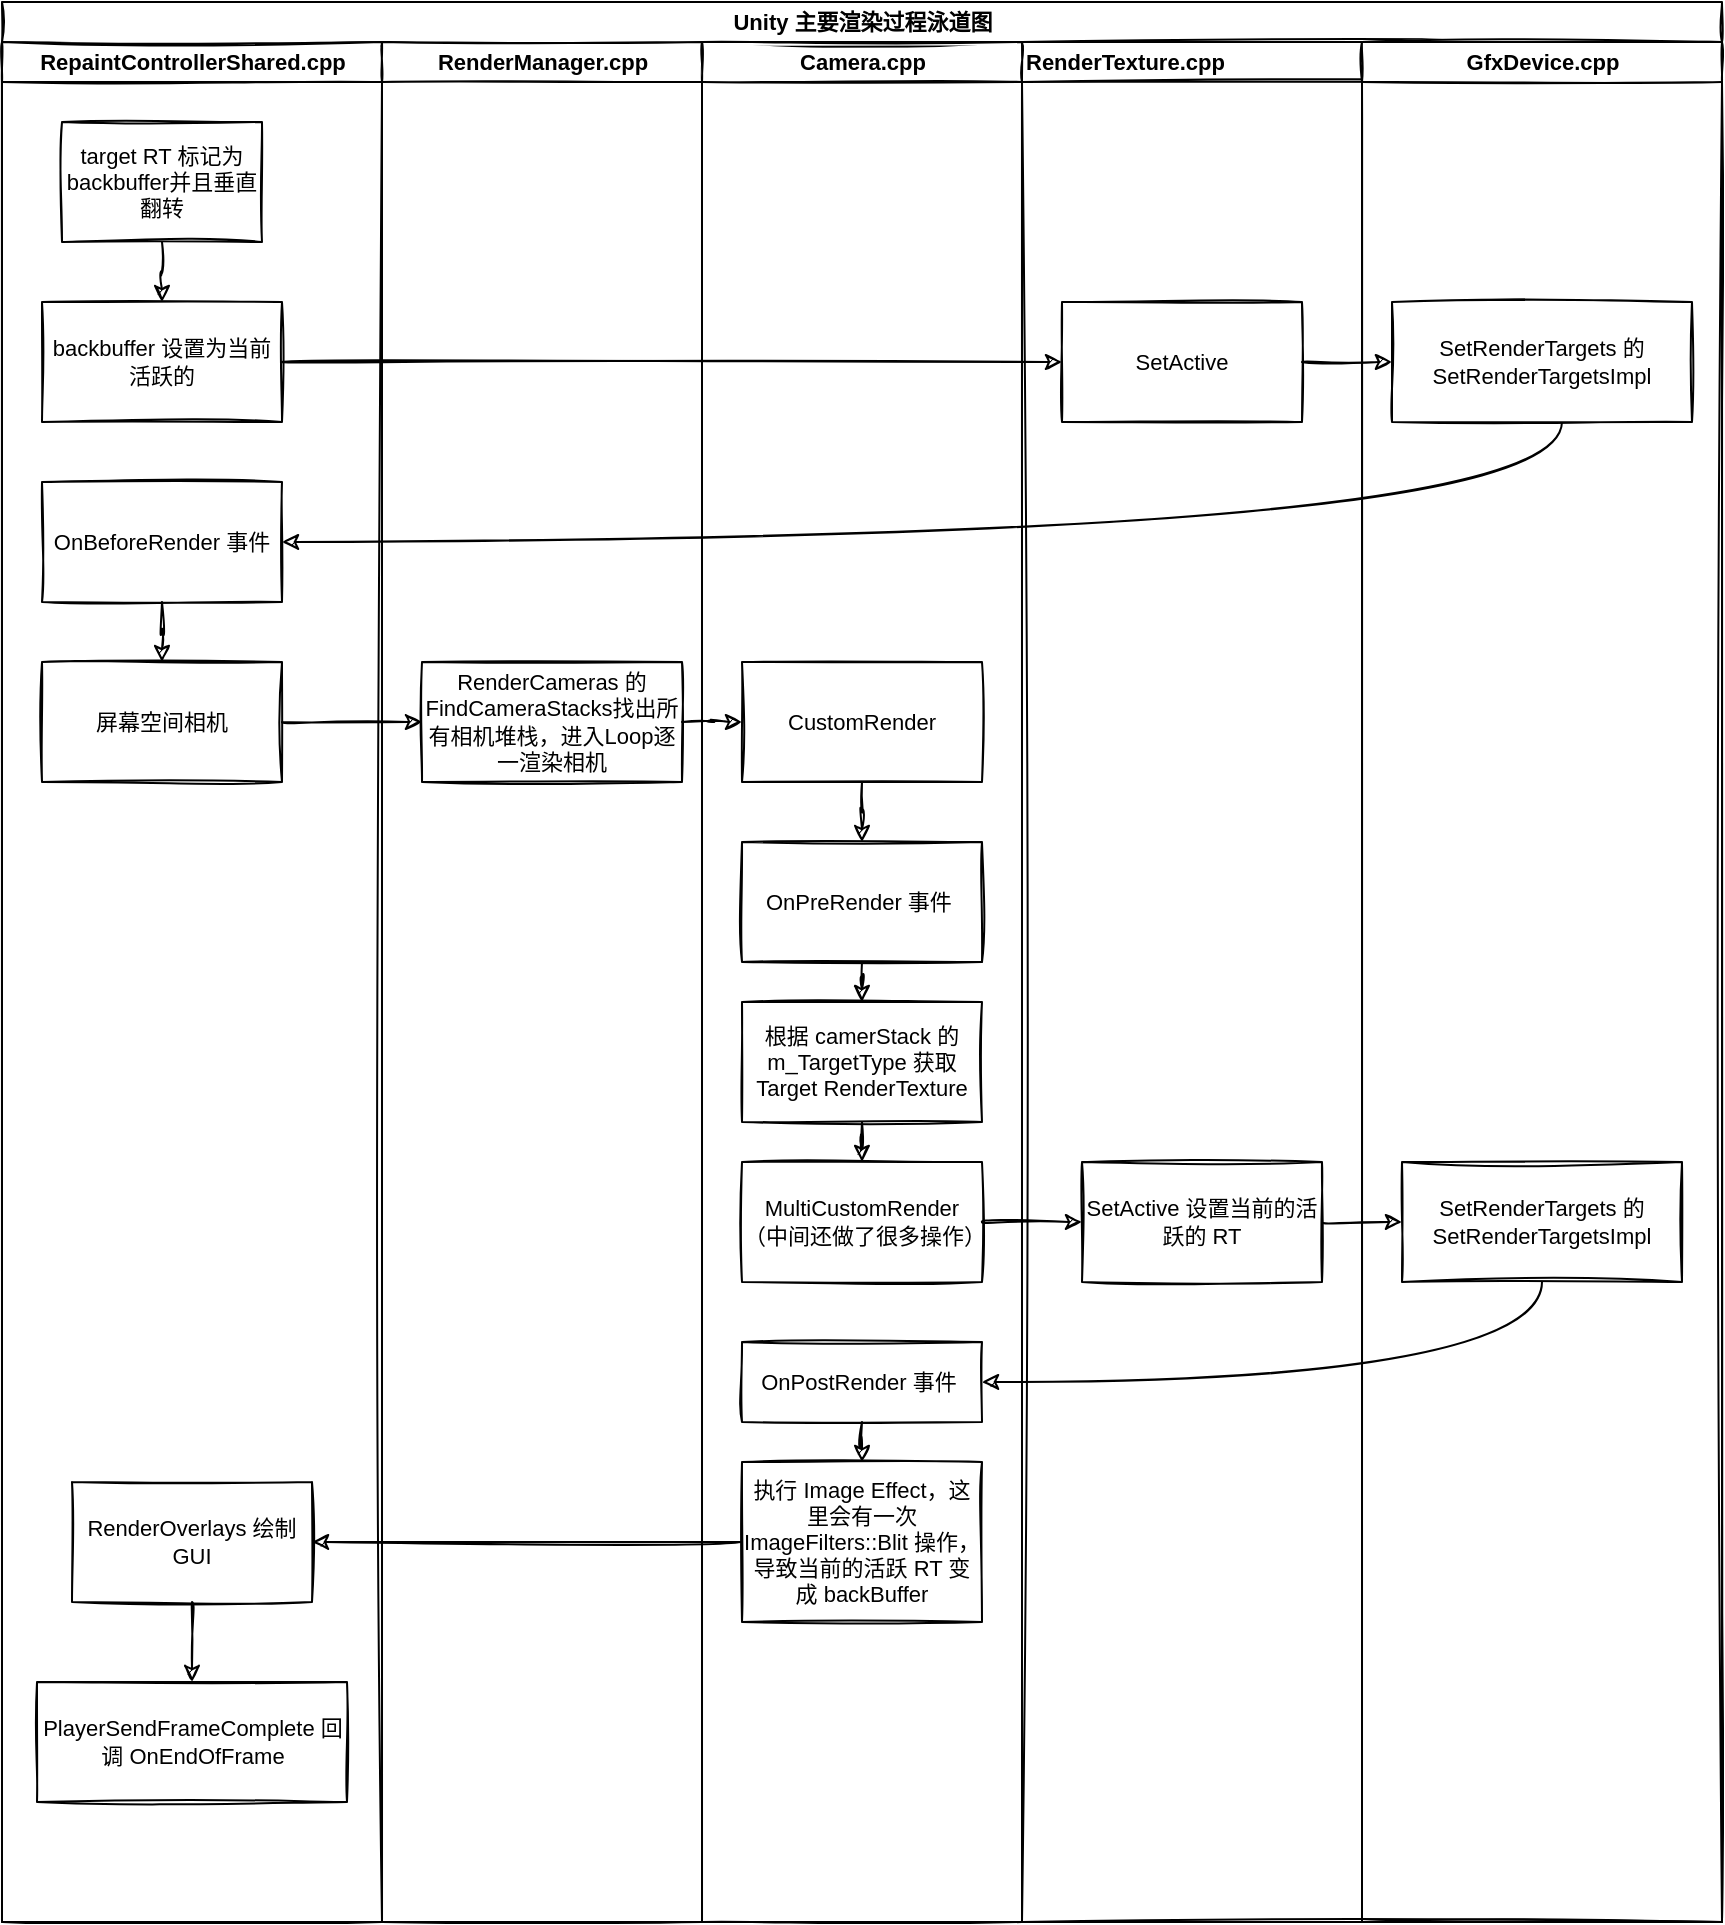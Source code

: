 <mxfile version="14.6.6" type="github">
  <diagram name="Page-1" id="74e2e168-ea6b-b213-b513-2b3c1d86103e">
    <mxGraphModel dx="1544" dy="780" grid="1" gridSize="10" guides="1" tooltips="1" connect="1" arrows="1" fold="1" page="1" pageScale="1" pageWidth="1100" pageHeight="850" math="0" shadow="0">
      <root>
        <mxCell id="0" />
        <mxCell id="1" parent="0" />
        <mxCell id="77e6c97f196da883-1" value="Unity 主要渲染过程泳道图" style="swimlane;html=1;childLayout=stackLayout;startSize=20;shadow=0;labelBackgroundColor=none;strokeWidth=1;fontFamily=Helvetica;fontSize=11;align=center;sketch=1;" parent="1" vertex="1">
          <mxGeometry x="320" y="20" width="860" height="960" as="geometry" />
        </mxCell>
        <mxCell id="77e6c97f196da883-2" value="RepaintControllerShared.cpp" style="swimlane;html=1;startSize=20;fontSize=11;fontFamily=Helvetica;sketch=1;" parent="77e6c97f196da883-1" vertex="1">
          <mxGeometry y="20" width="190" height="940" as="geometry" />
        </mxCell>
        <mxCell id="77e6c97f196da883-8" value="target RT 标记为 backbuffer并且垂直翻转" style="whiteSpace=wrap;html=1;shadow=0;labelBackgroundColor=none;strokeWidth=1;fontFamily=Helvetica;fontSize=11;align=center;labelPosition=center;verticalLabelPosition=middle;verticalAlign=middle;sketch=1;" parent="77e6c97f196da883-2" vertex="1">
          <mxGeometry x="30" y="40" width="100" height="60" as="geometry" />
        </mxCell>
        <mxCell id="HJUtytIFOYKy9jO6P9ns-2" value="backbuffer 设置为当前活跃的" style="whiteSpace=wrap;html=1;shadow=0;fontFamily=Helvetica;fontSize=11;strokeWidth=1;align=center;labelPosition=center;verticalLabelPosition=middle;verticalAlign=middle;sketch=1;" vertex="1" parent="77e6c97f196da883-2">
          <mxGeometry x="20" y="130" width="120" height="60" as="geometry" />
        </mxCell>
        <mxCell id="HJUtytIFOYKy9jO6P9ns-3" value="" style="edgeStyle=orthogonalEdgeStyle;orthogonalLoop=1;jettySize=auto;html=1;align=center;labelPosition=center;verticalLabelPosition=middle;verticalAlign=middle;fontSize=11;fontFamily=Helvetica;sketch=1;curved=1;" edge="1" parent="77e6c97f196da883-2" source="77e6c97f196da883-8" target="HJUtytIFOYKy9jO6P9ns-2">
          <mxGeometry relative="1" as="geometry" />
        </mxCell>
        <mxCell id="HJUtytIFOYKy9jO6P9ns-9" value="&lt;span style=&quot;font-size: 11px;&quot;&gt;OnBeforeRender 事件&lt;/span&gt;" style="whiteSpace=wrap;html=1;shadow=0;fontFamily=Helvetica;fontSize=11;strokeWidth=1;sketch=1;" vertex="1" parent="77e6c97f196da883-2">
          <mxGeometry x="20" y="220" width="120" height="60" as="geometry" />
        </mxCell>
        <mxCell id="HJUtytIFOYKy9jO6P9ns-11" value="屏幕空间相机" style="whiteSpace=wrap;html=1;shadow=0;fontFamily=Helvetica;fontSize=11;strokeWidth=1;sketch=1;" vertex="1" parent="77e6c97f196da883-2">
          <mxGeometry x="20" y="310" width="120" height="60" as="geometry" />
        </mxCell>
        <mxCell id="HJUtytIFOYKy9jO6P9ns-12" value="" style="edgeStyle=orthogonalEdgeStyle;orthogonalLoop=1;jettySize=auto;html=1;align=center;fontSize=11;fontFamily=Helvetica;sketch=1;curved=1;" edge="1" parent="77e6c97f196da883-2" source="HJUtytIFOYKy9jO6P9ns-9" target="HJUtytIFOYKy9jO6P9ns-11">
          <mxGeometry relative="1" as="geometry" />
        </mxCell>
        <mxCell id="HJUtytIFOYKy9jO6P9ns-36" value="&lt;span style=&quot;font-size: 11px&quot;&gt;RenderOverlays 绘制 GUI&lt;/span&gt;" style="whiteSpace=wrap;html=1;shadow=0;fontSize=11;strokeWidth=1;sketch=1;" vertex="1" parent="77e6c97f196da883-2">
          <mxGeometry x="35" y="720" width="120" height="60" as="geometry" />
        </mxCell>
        <mxCell id="HJUtytIFOYKy9jO6P9ns-38" value="&lt;span style=&quot;font-size: 11px&quot;&gt;PlayerSendFrameComplete 回调 OnEndOfFrame&lt;/span&gt;" style="whiteSpace=wrap;html=1;shadow=0;fontSize=11;strokeWidth=1;sketch=1;" vertex="1" parent="77e6c97f196da883-2">
          <mxGeometry x="17.5" y="820" width="155" height="60" as="geometry" />
        </mxCell>
        <mxCell id="HJUtytIFOYKy9jO6P9ns-39" value="" style="edgeStyle=orthogonalEdgeStyle;orthogonalLoop=1;jettySize=auto;html=1;fontFamily=Helvetica;fontSize=11;align=center;sketch=1;curved=1;" edge="1" parent="77e6c97f196da883-2" source="HJUtytIFOYKy9jO6P9ns-36" target="HJUtytIFOYKy9jO6P9ns-38">
          <mxGeometry relative="1" as="geometry" />
        </mxCell>
        <mxCell id="77e6c97f196da883-3" value="RenderManager.cpp" style="swimlane;html=1;startSize=20;fontSize=11;fontFamily=Helvetica;sketch=1;" parent="77e6c97f196da883-1" vertex="1">
          <mxGeometry x="190" y="20" width="160" height="940" as="geometry" />
        </mxCell>
        <mxCell id="HJUtytIFOYKy9jO6P9ns-13" value="RenderCameras 的FindCameraStacks找出所有相机堆栈，进入Loop逐一渲染相机" style="whiteSpace=wrap;html=1;shadow=0;fontFamily=Helvetica;fontSize=11;strokeWidth=1;sketch=1;" vertex="1" parent="77e6c97f196da883-3">
          <mxGeometry x="20" y="310" width="130" height="60" as="geometry" />
        </mxCell>
        <mxCell id="77e6c97f196da883-6" value="Camera.cpp" style="swimlane;html=1;startSize=20;fontSize=11;fontFamily=Helvetica;sketch=1;" parent="77e6c97f196da883-1" vertex="1">
          <mxGeometry x="350" y="20" width="160" height="940" as="geometry" />
        </mxCell>
        <mxCell id="HJUtytIFOYKy9jO6P9ns-15" value="&lt;span style=&quot;font-size: 11px;&quot;&gt;CustomRender&lt;/span&gt;" style="whiteSpace=wrap;html=1;shadow=0;fontFamily=Helvetica;fontSize=11;strokeWidth=1;sketch=1;" vertex="1" parent="77e6c97f196da883-6">
          <mxGeometry x="20" y="310" width="120" height="60" as="geometry" />
        </mxCell>
        <mxCell id="HJUtytIFOYKy9jO6P9ns-17" value="&lt;span style=&quot;font-size: 11px&quot;&gt;OnPreRender 事件&amp;nbsp;&lt;/span&gt;" style="whiteSpace=wrap;html=1;shadow=0;fontSize=11;strokeWidth=1;sketch=1;" vertex="1" parent="77e6c97f196da883-6">
          <mxGeometry x="20" y="400" width="120" height="60" as="geometry" />
        </mxCell>
        <mxCell id="HJUtytIFOYKy9jO6P9ns-18" value="" style="edgeStyle=orthogonalEdgeStyle;orthogonalLoop=1;jettySize=auto;html=1;fontFamily=Helvetica;fontSize=11;align=center;sketch=1;curved=1;" edge="1" parent="77e6c97f196da883-6" source="HJUtytIFOYKy9jO6P9ns-15" target="HJUtytIFOYKy9jO6P9ns-17">
          <mxGeometry relative="1" as="geometry" />
        </mxCell>
        <mxCell id="HJUtytIFOYKy9jO6P9ns-19" value="根据 camerStack 的m_TargetType 获取 Target RenderTexture" style="whiteSpace=wrap;html=1;shadow=0;fontSize=11;strokeWidth=1;sketch=1;" vertex="1" parent="77e6c97f196da883-6">
          <mxGeometry x="20" y="480" width="120" height="60" as="geometry" />
        </mxCell>
        <mxCell id="HJUtytIFOYKy9jO6P9ns-20" value="" style="edgeStyle=orthogonalEdgeStyle;orthogonalLoop=1;jettySize=auto;html=1;fontFamily=Helvetica;fontSize=11;align=center;sketch=1;curved=1;" edge="1" parent="77e6c97f196da883-6" source="HJUtytIFOYKy9jO6P9ns-17" target="HJUtytIFOYKy9jO6P9ns-19">
          <mxGeometry relative="1" as="geometry" />
        </mxCell>
        <mxCell id="HJUtytIFOYKy9jO6P9ns-25" value="&lt;span style=&quot;font-size: 11px&quot;&gt;MultiCustomRender（中间还做了很多操作）&lt;/span&gt;" style="whiteSpace=wrap;html=1;shadow=0;fontSize=11;strokeWidth=1;sketch=1;" vertex="1" parent="77e6c97f196da883-6">
          <mxGeometry x="20" y="560" width="120" height="60" as="geometry" />
        </mxCell>
        <mxCell id="HJUtytIFOYKy9jO6P9ns-26" value="" style="edgeStyle=orthogonalEdgeStyle;orthogonalLoop=1;jettySize=auto;html=1;fontFamily=Helvetica;fontSize=11;align=center;sketch=1;curved=1;" edge="1" parent="77e6c97f196da883-6" source="HJUtytIFOYKy9jO6P9ns-19" target="HJUtytIFOYKy9jO6P9ns-25">
          <mxGeometry relative="1" as="geometry" />
        </mxCell>
        <mxCell id="HJUtytIFOYKy9jO6P9ns-32" value="&lt;span&gt;OnPostRender 事件&amp;nbsp;&lt;/span&gt;" style="whiteSpace=wrap;html=1;shadow=0;fontSize=11;strokeWidth=1;sketch=1;" vertex="1" parent="77e6c97f196da883-6">
          <mxGeometry x="20" y="650" width="120" height="40" as="geometry" />
        </mxCell>
        <mxCell id="HJUtytIFOYKy9jO6P9ns-34" value="执行 Image Effect，这里会有一次 ImageFilters::Blit 操作，导致当前的活跃 RT 变成 backBuffer" style="whiteSpace=wrap;html=1;shadow=0;fontSize=11;strokeWidth=1;sketch=1;" vertex="1" parent="77e6c97f196da883-6">
          <mxGeometry x="20" y="710" width="120" height="80" as="geometry" />
        </mxCell>
        <mxCell id="HJUtytIFOYKy9jO6P9ns-35" value="" style="edgeStyle=orthogonalEdgeStyle;orthogonalLoop=1;jettySize=auto;html=1;fontFamily=Helvetica;fontSize=11;align=center;sketch=1;curved=1;" edge="1" parent="77e6c97f196da883-6" source="HJUtytIFOYKy9jO6P9ns-32" target="HJUtytIFOYKy9jO6P9ns-34">
          <mxGeometry relative="1" as="geometry" />
        </mxCell>
        <mxCell id="HJUtytIFOYKy9jO6P9ns-5" value="" style="edgeStyle=orthogonalEdgeStyle;orthogonalLoop=1;jettySize=auto;html=1;align=center;labelPosition=center;verticalLabelPosition=middle;verticalAlign=middle;fontSize=11;fontFamily=Helvetica;sketch=1;curved=1;" edge="1" parent="77e6c97f196da883-1" source="HJUtytIFOYKy9jO6P9ns-2" target="HJUtytIFOYKy9jO6P9ns-4">
          <mxGeometry relative="1" as="geometry" />
        </mxCell>
        <mxCell id="HJUtytIFOYKy9jO6P9ns-10" value="" style="edgeStyle=orthogonalEdgeStyle;orthogonalLoop=1;jettySize=auto;html=1;align=center;fontSize=11;fontFamily=Helvetica;sketch=1;curved=1;" edge="1" parent="77e6c97f196da883-1" source="HJUtytIFOYKy9jO6P9ns-6" target="HJUtytIFOYKy9jO6P9ns-9">
          <mxGeometry relative="1" as="geometry">
            <Array as="points">
              <mxPoint x="780" y="270" />
            </Array>
          </mxGeometry>
        </mxCell>
        <mxCell id="HJUtytIFOYKy9jO6P9ns-14" value="" style="edgeStyle=orthogonalEdgeStyle;orthogonalLoop=1;jettySize=auto;html=1;align=center;fontSize=11;fontFamily=Helvetica;sketch=1;curved=1;" edge="1" parent="77e6c97f196da883-1" source="HJUtytIFOYKy9jO6P9ns-11" target="HJUtytIFOYKy9jO6P9ns-13">
          <mxGeometry relative="1" as="geometry" />
        </mxCell>
        <mxCell id="HJUtytIFOYKy9jO6P9ns-16" value="" style="edgeStyle=orthogonalEdgeStyle;orthogonalLoop=1;jettySize=auto;html=1;align=center;fontSize=11;fontFamily=Helvetica;sketch=1;curved=1;" edge="1" parent="77e6c97f196da883-1" source="HJUtytIFOYKy9jO6P9ns-13" target="HJUtytIFOYKy9jO6P9ns-15">
          <mxGeometry relative="1" as="geometry" />
        </mxCell>
        <mxCell id="77e6c97f196da883-4" value="RenderTexture.cpp" style="swimlane;html=1;startSize=20;fontSize=11;fontFamily=Helvetica;align=left;sketch=1;" parent="77e6c97f196da883-1" vertex="1">
          <mxGeometry x="510" y="20" width="350" height="940" as="geometry">
            <mxRectangle x="350" y="20" width="30" height="730" as="alternateBounds" />
          </mxGeometry>
        </mxCell>
        <mxCell id="HJUtytIFOYKy9jO6P9ns-4" value="&lt;span style=&quot;font-size: 11px;&quot;&gt;SetActive&lt;/span&gt;" style="whiteSpace=wrap;html=1;shadow=0;fontFamily=Helvetica;fontSize=11;strokeWidth=1;align=center;labelPosition=center;verticalLabelPosition=middle;verticalAlign=middle;sketch=1;" vertex="1" parent="77e6c97f196da883-4">
          <mxGeometry x="20" y="130" width="120" height="60" as="geometry" />
        </mxCell>
        <mxCell id="77e6c97f196da883-5" value="GfxDevice.cpp" style="swimlane;html=1;startSize=20;fontSize=11;fontFamily=Helvetica;sketch=1;" parent="77e6c97f196da883-4" vertex="1">
          <mxGeometry x="170" width="180" height="940" as="geometry" />
        </mxCell>
        <mxCell id="HJUtytIFOYKy9jO6P9ns-6" value="&lt;span style=&quot;font-size: 11px;&quot;&gt;SetRenderTargets 的SetRenderTargetsImpl&lt;/span&gt;" style="whiteSpace=wrap;html=1;shadow=0;fontFamily=Helvetica;fontSize=11;strokeWidth=1;align=center;labelPosition=center;verticalLabelPosition=middle;verticalAlign=middle;sketch=1;" vertex="1" parent="77e6c97f196da883-5">
          <mxGeometry x="15" y="130" width="150" height="60" as="geometry" />
        </mxCell>
        <mxCell id="HJUtytIFOYKy9jO6P9ns-29" value="&lt;span&gt;SetRenderTargets 的SetRenderTargetsImpl&lt;/span&gt;" style="whiteSpace=wrap;html=1;shadow=0;fontSize=11;strokeWidth=1;sketch=1;" vertex="1" parent="77e6c97f196da883-5">
          <mxGeometry x="20" y="560" width="140" height="60" as="geometry" />
        </mxCell>
        <mxCell id="HJUtytIFOYKy9jO6P9ns-7" value="" style="edgeStyle=orthogonalEdgeStyle;orthogonalLoop=1;jettySize=auto;html=1;align=center;labelPosition=center;verticalLabelPosition=middle;verticalAlign=middle;fontSize=11;fontFamily=Helvetica;sketch=1;curved=1;" edge="1" parent="77e6c97f196da883-4" source="HJUtytIFOYKy9jO6P9ns-4" target="HJUtytIFOYKy9jO6P9ns-6">
          <mxGeometry relative="1" as="geometry" />
        </mxCell>
        <mxCell id="HJUtytIFOYKy9jO6P9ns-30" value="" style="edgeStyle=orthogonalEdgeStyle;orthogonalLoop=1;jettySize=auto;html=1;fontFamily=Helvetica;fontSize=11;align=center;sketch=1;curved=1;" edge="1" parent="77e6c97f196da883-4" source="HJUtytIFOYKy9jO6P9ns-27" target="HJUtytIFOYKy9jO6P9ns-29">
          <mxGeometry relative="1" as="geometry" />
        </mxCell>
        <mxCell id="HJUtytIFOYKy9jO6P9ns-27" value="&lt;span&gt;SetActive 设置当前的活跃的 RT&lt;/span&gt;" style="whiteSpace=wrap;html=1;shadow=0;fontSize=11;strokeWidth=1;sketch=1;" vertex="1" parent="77e6c97f196da883-4">
          <mxGeometry x="30" y="560" width="120" height="60" as="geometry" />
        </mxCell>
        <mxCell id="HJUtytIFOYKy9jO6P9ns-28" value="" style="edgeStyle=orthogonalEdgeStyle;orthogonalLoop=1;jettySize=auto;html=1;fontFamily=Helvetica;fontSize=11;align=center;sketch=1;curved=1;" edge="1" parent="77e6c97f196da883-1" source="HJUtytIFOYKy9jO6P9ns-25" target="HJUtytIFOYKy9jO6P9ns-27">
          <mxGeometry relative="1" as="geometry" />
        </mxCell>
        <mxCell id="HJUtytIFOYKy9jO6P9ns-33" value="" style="edgeStyle=orthogonalEdgeStyle;orthogonalLoop=1;jettySize=auto;html=1;fontFamily=Helvetica;fontSize=11;align=center;sketch=1;curved=1;" edge="1" parent="77e6c97f196da883-1" source="HJUtytIFOYKy9jO6P9ns-29" target="HJUtytIFOYKy9jO6P9ns-32">
          <mxGeometry relative="1" as="geometry">
            <Array as="points">
              <mxPoint x="770" y="690" />
            </Array>
          </mxGeometry>
        </mxCell>
        <mxCell id="HJUtytIFOYKy9jO6P9ns-37" value="" style="edgeStyle=orthogonalEdgeStyle;orthogonalLoop=1;jettySize=auto;html=1;fontFamily=Helvetica;fontSize=11;align=center;sketch=1;curved=1;" edge="1" parent="77e6c97f196da883-1" source="HJUtytIFOYKy9jO6P9ns-34" target="HJUtytIFOYKy9jO6P9ns-36">
          <mxGeometry relative="1" as="geometry" />
        </mxCell>
      </root>
    </mxGraphModel>
  </diagram>
</mxfile>
